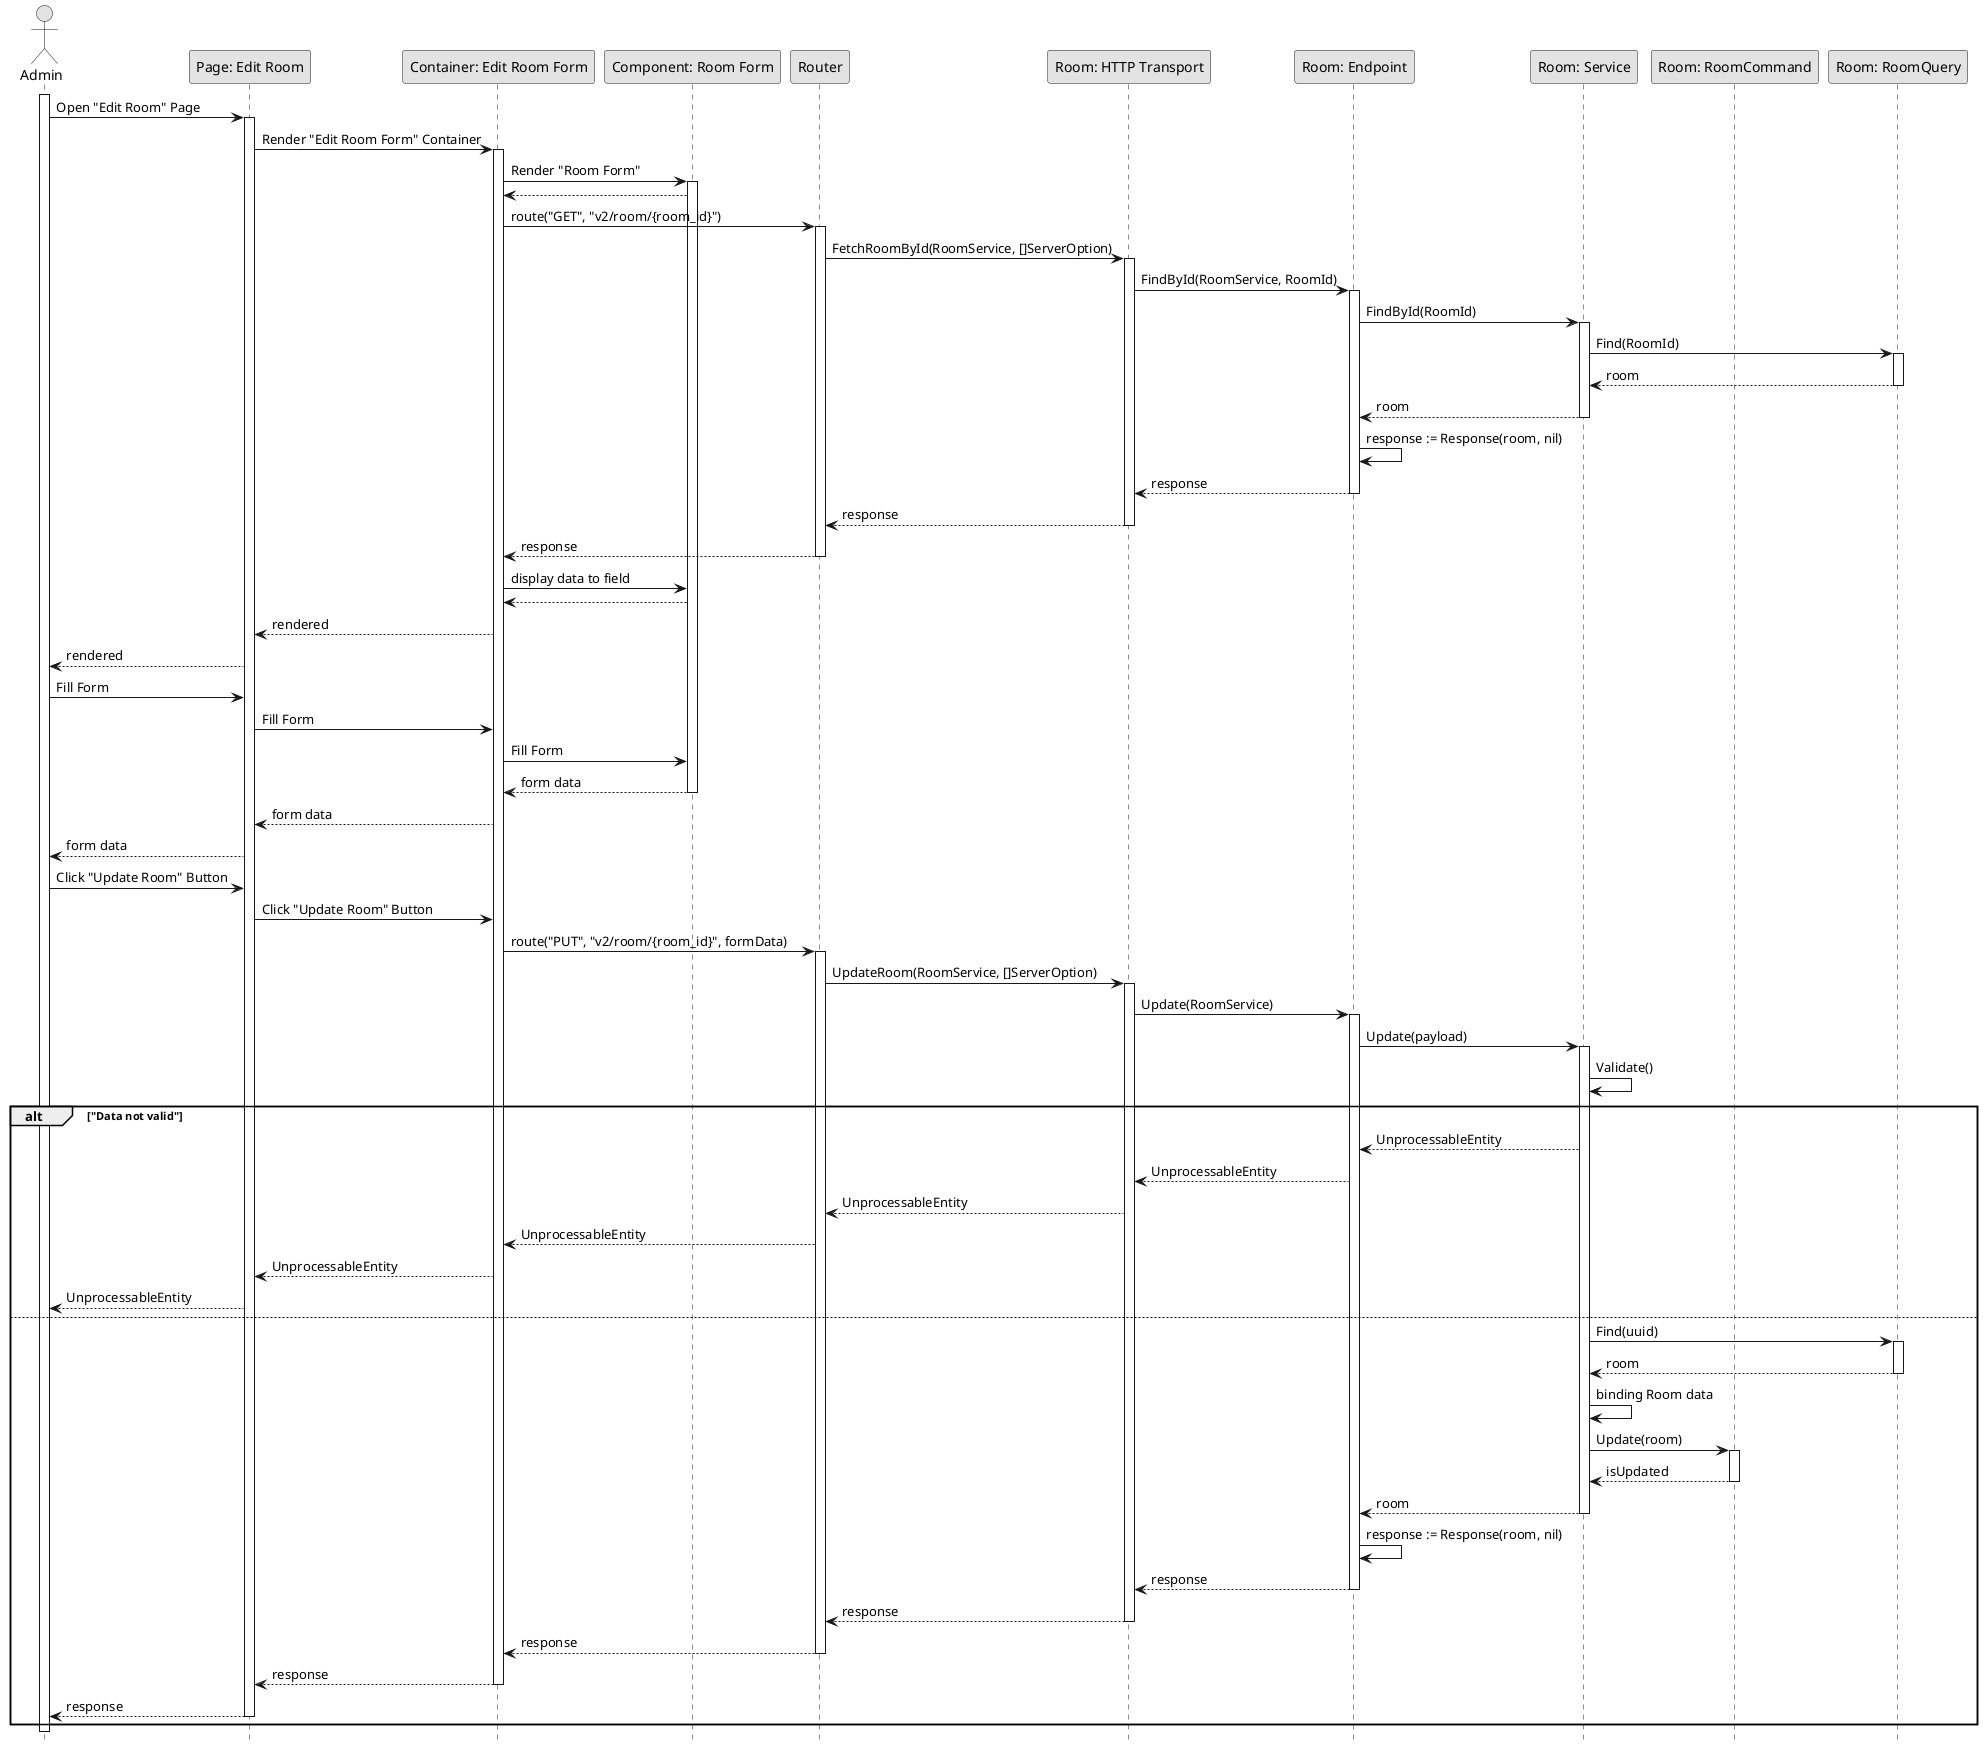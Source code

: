 @startuml UpdateRoom

skinparam Monochrome true
skinparam Shadowing false
hide footbox

actor Admin
participant "Page: Edit Room" as EditRoomPage
participant "Container: Edit Room Form" as EditRoomFormContainer
participant "Component: Room Form" as RoomForm
participant "Router" as Router
participant "Room: HTTP Transport" as RoomHTTPTransport
participant "Room: Endpoint" as RoomEndpoint
participant "Room: Service" as RoomService
participant "Room: RoomCommand" as RoomCommand
participant "Room: RoomQuery" as RoomQuery

activate Admin

Admin->EditRoomPage: Open "Edit Room" Page
activate EditRoomPage
EditRoomPage->EditRoomFormContainer: Render "Edit Room Form" Container
activate EditRoomFormContainer
EditRoomFormContainer->RoomForm: Render "Room Form"
activate RoomForm
RoomForm-->EditRoomFormContainer
EditRoomFormContainer->Router: route("GET", "v2/room/{room_id}")
activate Router
Router->RoomHTTPTransport: FetchRoomById(RoomService, []ServerOption)
activate RoomHTTPTransport
RoomHTTPTransport->RoomEndpoint: FindById(RoomService, RoomId)
activate RoomEndpoint
RoomEndpoint->RoomService: FindById(RoomId)
activate RoomService
RoomService->RoomQuery: Find(RoomId)
activate RoomQuery
RoomQuery-->RoomService: room
deactivate RoomQuery
RoomService-->RoomEndpoint: room
deactivate RoomService
RoomEndpoint->RoomEndpoint: response := Response(room, nil)
RoomEndpoint-->RoomHTTPTransport: response
deactivate RoomEndpoint
RoomHTTPTransport-->Router: response
deactivate RoomHTTPTransport
Router-->EditRoomFormContainer: response
deactivate Router
EditRoomFormContainer->RoomForm: display data to field
RoomForm-->EditRoomFormContainer
EditRoomFormContainer-->EditRoomPage: rendered
EditRoomPage-->Admin: rendered

Admin->EditRoomPage: Fill Form
EditRoomPage->EditRoomFormContainer: Fill Form
EditRoomFormContainer->RoomForm: Fill Form
RoomForm-->EditRoomFormContainer: form data
deactivate RoomForm
EditRoomFormContainer-->EditRoomPage: form data
EditRoomPage-->Admin: form data

Admin->EditRoomPage: Click "Update Room" Button
EditRoomPage->EditRoomFormContainer: Click "Update Room" Button
EditRoomFormContainer->Router: route("PUT", "v2/room/{room_id}", formData)
activate Router
Router->RoomHTTPTransport: UpdateRoom(RoomService, []ServerOption)
activate RoomHTTPTransport
RoomHTTPTransport->RoomEndpoint: Update(RoomService)
activate RoomEndpoint
RoomEndpoint->RoomService: Update(payload)
activate RoomService
RoomService->RoomService: Validate()

alt "Data not valid"
    RoomService-->RoomEndpoint: UnprocessableEntity
    RoomEndpoint-->RoomHTTPTransport: UnprocessableEntity
    RoomHTTPTransport-->Router: UnprocessableEntity
    Router-->EditRoomFormContainer: UnprocessableEntity
    EditRoomFormContainer-->EditRoomPage: UnprocessableEntity
    EditRoomPage-->Admin: UnprocessableEntity
else
    RoomService->RoomQuery: Find(uuid)
    activate RoomQuery
    RoomQuery-->RoomService: room
    deactivate RoomQuery
    RoomService->RoomService: binding Room data
    RoomService->RoomCommand: Update(room)
    activate RoomCommand
    RoomCommand-->RoomService: isUpdated
    deactivate RoomCommand
    RoomService-->RoomEndpoint: room
    deactivate RoomService
    RoomEndpoint->RoomEndpoint: response := Response(room, nil)
    RoomEndpoint-->RoomHTTPTransport: response
    deactivate RoomEndpoint
    RoomHTTPTransport-->Router: response
    deactivate RoomHTTPTransport
    Router-->EditRoomFormContainer: response
    deactivate Router
    EditRoomFormContainer-->EditRoomPage: response
    deactivate EditRoomFormContainer
    EditRoomPage-->Admin: response
    deactivate EditRoomPage
end

deactivate Admin

@enduml